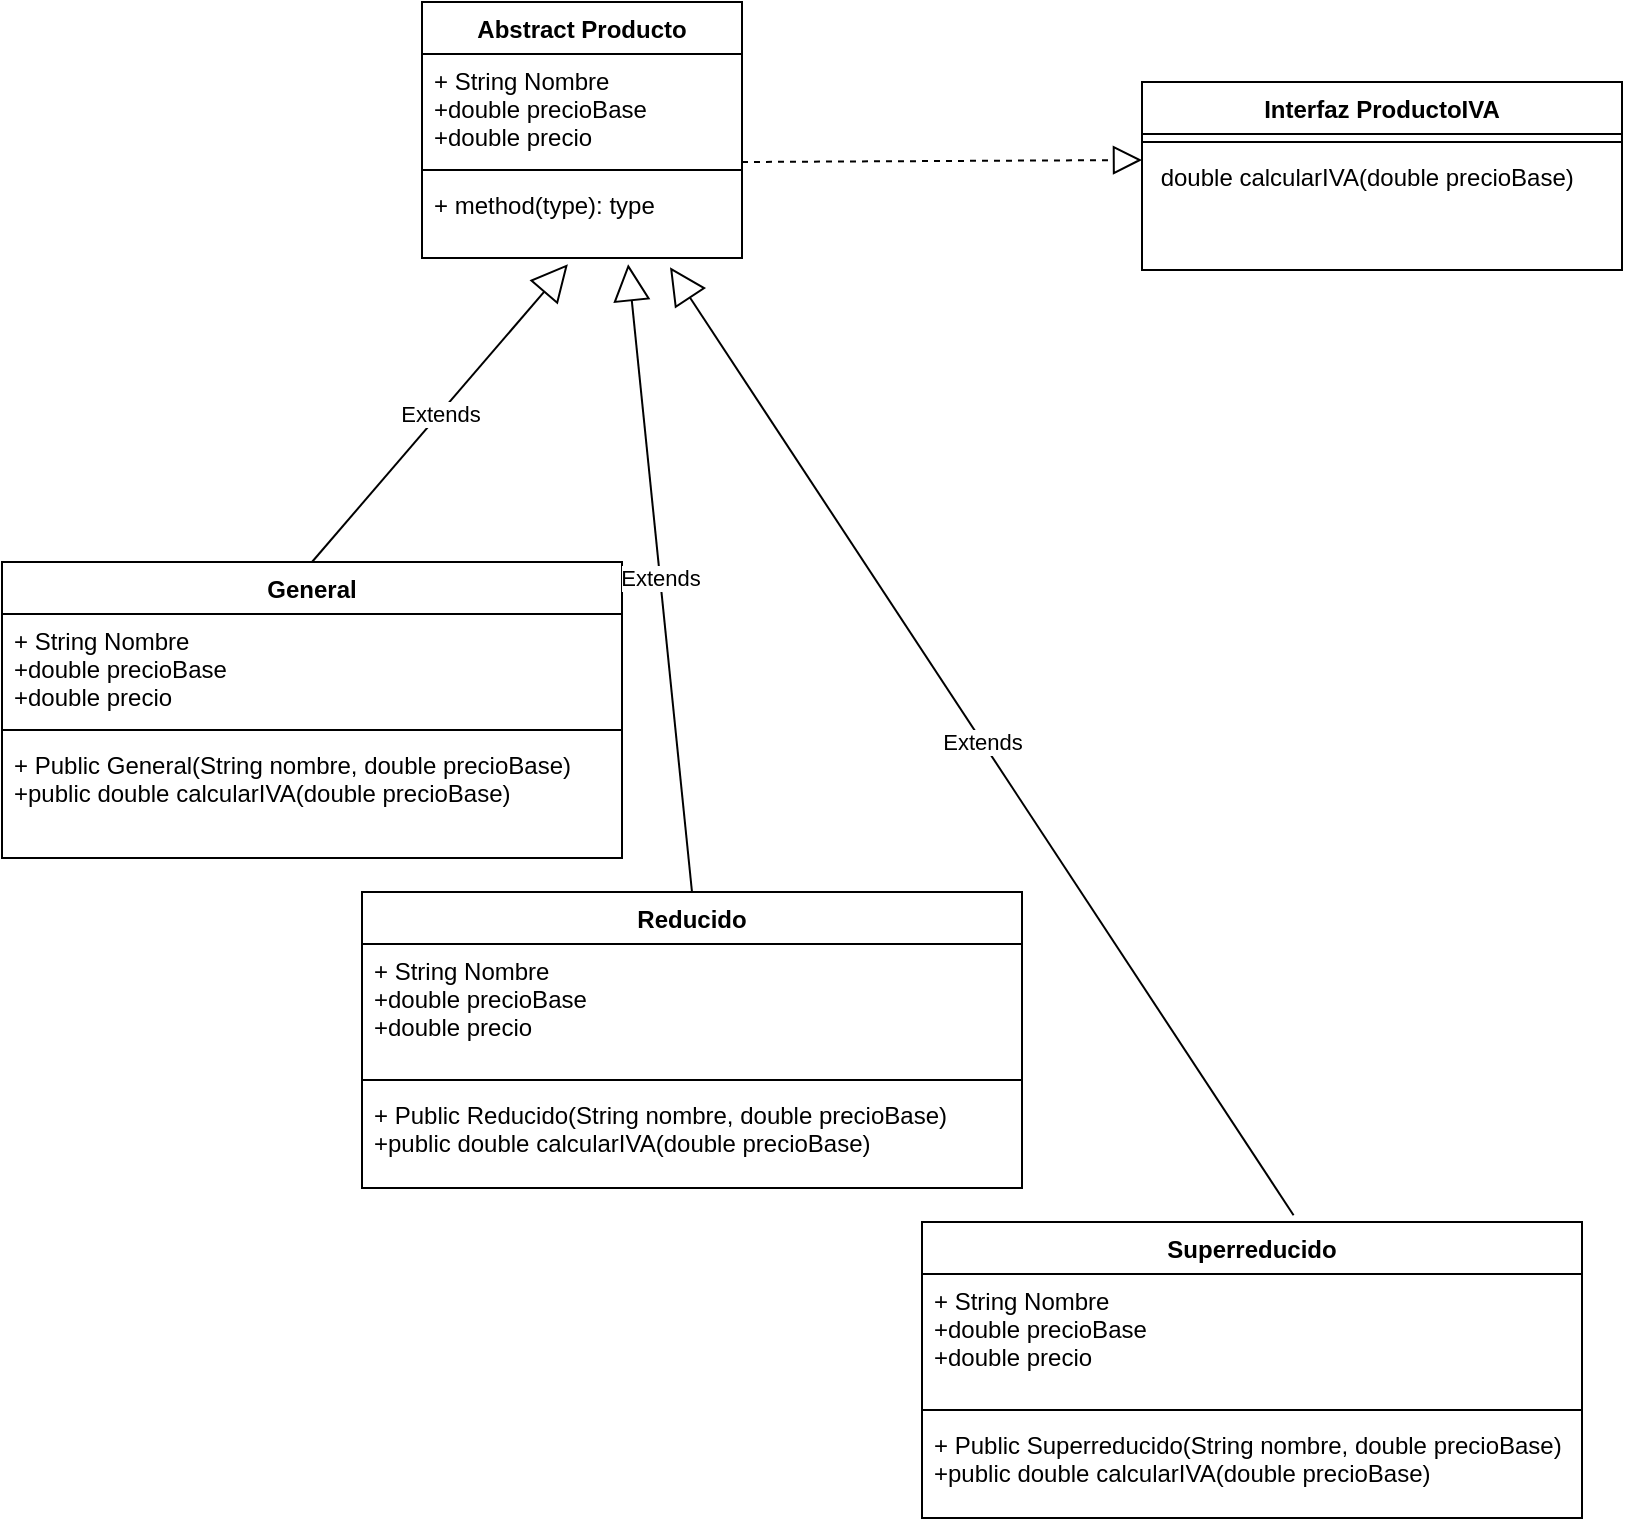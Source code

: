 <mxfile version="14.0.1" type="device"><diagram id="KlNPBhvTqEAfldxdK83H" name="Page-1"><mxGraphModel dx="1422" dy="794" grid="1" gridSize="10" guides="1" tooltips="1" connect="1" arrows="1" fold="1" page="1" pageScale="1" pageWidth="827" pageHeight="1169" math="0" shadow="0"><root><mxCell id="0"/><mxCell id="1" parent="0"/><mxCell id="Agsylt-x8pXeQ0U-25oT-1" value="Abstract Producto" style="swimlane;fontStyle=1;align=center;verticalAlign=top;childLayout=stackLayout;horizontal=1;startSize=26;horizontalStack=0;resizeParent=1;resizeParentMax=0;resizeLast=0;collapsible=1;marginBottom=0;" vertex="1" parent="1"><mxGeometry x="240" y="140" width="160" height="128" as="geometry"/></mxCell><mxCell id="Agsylt-x8pXeQ0U-25oT-2" value="+ String Nombre&#10;+double precioBase&#10;+double precio" style="text;strokeColor=none;fillColor=none;align=left;verticalAlign=top;spacingLeft=4;spacingRight=4;overflow=hidden;rotatable=0;points=[[0,0.5],[1,0.5]];portConstraint=eastwest;" vertex="1" parent="Agsylt-x8pXeQ0U-25oT-1"><mxGeometry y="26" width="160" height="54" as="geometry"/></mxCell><mxCell id="Agsylt-x8pXeQ0U-25oT-3" value="" style="line;strokeWidth=1;fillColor=none;align=left;verticalAlign=middle;spacingTop=-1;spacingLeft=3;spacingRight=3;rotatable=0;labelPosition=right;points=[];portConstraint=eastwest;" vertex="1" parent="Agsylt-x8pXeQ0U-25oT-1"><mxGeometry y="80" width="160" height="8" as="geometry"/></mxCell><mxCell id="Agsylt-x8pXeQ0U-25oT-4" value="+ method(type): type" style="text;strokeColor=none;fillColor=none;align=left;verticalAlign=top;spacingLeft=4;spacingRight=4;overflow=hidden;rotatable=0;points=[[0,0.5],[1,0.5]];portConstraint=eastwest;" vertex="1" parent="Agsylt-x8pXeQ0U-25oT-1"><mxGeometry y="88" width="160" height="40" as="geometry"/></mxCell><mxCell id="Agsylt-x8pXeQ0U-25oT-5" value="General" style="swimlane;fontStyle=1;align=center;verticalAlign=top;childLayout=stackLayout;horizontal=1;startSize=26;horizontalStack=0;resizeParent=1;resizeParentMax=0;resizeLast=0;collapsible=1;marginBottom=0;" vertex="1" parent="1"><mxGeometry x="30" y="420" width="310" height="148" as="geometry"/></mxCell><mxCell id="Agsylt-x8pXeQ0U-25oT-6" value="+ String Nombre&#10;+double precioBase&#10;+double precio" style="text;strokeColor=none;fillColor=none;align=left;verticalAlign=top;spacingLeft=4;spacingRight=4;overflow=hidden;rotatable=0;points=[[0,0.5],[1,0.5]];portConstraint=eastwest;" vertex="1" parent="Agsylt-x8pXeQ0U-25oT-5"><mxGeometry y="26" width="310" height="54" as="geometry"/></mxCell><mxCell id="Agsylt-x8pXeQ0U-25oT-7" value="" style="line;strokeWidth=1;fillColor=none;align=left;verticalAlign=middle;spacingTop=-1;spacingLeft=3;spacingRight=3;rotatable=0;labelPosition=right;points=[];portConstraint=eastwest;" vertex="1" parent="Agsylt-x8pXeQ0U-25oT-5"><mxGeometry y="80" width="310" height="8" as="geometry"/></mxCell><mxCell id="Agsylt-x8pXeQ0U-25oT-8" value="+ Public General(String nombre, double precioBase)&#10;+public double calcularIVA(double precioBase)" style="text;strokeColor=none;fillColor=none;align=left;verticalAlign=top;spacingLeft=4;spacingRight=4;overflow=hidden;rotatable=0;points=[[0,0.5],[1,0.5]];portConstraint=eastwest;" vertex="1" parent="Agsylt-x8pXeQ0U-25oT-5"><mxGeometry y="88" width="310" height="60" as="geometry"/></mxCell><mxCell id="Agsylt-x8pXeQ0U-25oT-9" value="Reducido" style="swimlane;fontStyle=1;align=center;verticalAlign=top;childLayout=stackLayout;horizontal=1;startSize=26;horizontalStack=0;resizeParent=1;resizeParentMax=0;resizeLast=0;collapsible=1;marginBottom=0;" vertex="1" parent="1"><mxGeometry x="210" y="585" width="330" height="148" as="geometry"/></mxCell><mxCell id="Agsylt-x8pXeQ0U-25oT-10" value="+ String Nombre&#10;+double precioBase&#10;+double precio" style="text;strokeColor=none;fillColor=none;align=left;verticalAlign=top;spacingLeft=4;spacingRight=4;overflow=hidden;rotatable=0;points=[[0,0.5],[1,0.5]];portConstraint=eastwest;" vertex="1" parent="Agsylt-x8pXeQ0U-25oT-9"><mxGeometry y="26" width="330" height="64" as="geometry"/></mxCell><mxCell id="Agsylt-x8pXeQ0U-25oT-11" value="" style="line;strokeWidth=1;fillColor=none;align=left;verticalAlign=middle;spacingTop=-1;spacingLeft=3;spacingRight=3;rotatable=0;labelPosition=right;points=[];portConstraint=eastwest;" vertex="1" parent="Agsylt-x8pXeQ0U-25oT-9"><mxGeometry y="90" width="330" height="8" as="geometry"/></mxCell><mxCell id="Agsylt-x8pXeQ0U-25oT-12" value="+ Public Reducido(String nombre, double precioBase)&#10;+public double calcularIVA(double precioBase)" style="text;strokeColor=none;fillColor=none;align=left;verticalAlign=top;spacingLeft=4;spacingRight=4;overflow=hidden;rotatable=0;points=[[0,0.5],[1,0.5]];portConstraint=eastwest;" vertex="1" parent="Agsylt-x8pXeQ0U-25oT-9"><mxGeometry y="98" width="330" height="50" as="geometry"/></mxCell><mxCell id="Agsylt-x8pXeQ0U-25oT-13" value="Superreducido" style="swimlane;fontStyle=1;align=center;verticalAlign=top;childLayout=stackLayout;horizontal=1;startSize=26;horizontalStack=0;resizeParent=1;resizeParentMax=0;resizeLast=0;collapsible=1;marginBottom=0;" vertex="1" parent="1"><mxGeometry x="490" y="750" width="330" height="148" as="geometry"/></mxCell><mxCell id="Agsylt-x8pXeQ0U-25oT-14" value="+ String Nombre&#10;+double precioBase&#10;+double precio" style="text;strokeColor=none;fillColor=none;align=left;verticalAlign=top;spacingLeft=4;spacingRight=4;overflow=hidden;rotatable=0;points=[[0,0.5],[1,0.5]];portConstraint=eastwest;" vertex="1" parent="Agsylt-x8pXeQ0U-25oT-13"><mxGeometry y="26" width="330" height="64" as="geometry"/></mxCell><mxCell id="Agsylt-x8pXeQ0U-25oT-15" value="" style="line;strokeWidth=1;fillColor=none;align=left;verticalAlign=middle;spacingTop=-1;spacingLeft=3;spacingRight=3;rotatable=0;labelPosition=right;points=[];portConstraint=eastwest;" vertex="1" parent="Agsylt-x8pXeQ0U-25oT-13"><mxGeometry y="90" width="330" height="8" as="geometry"/></mxCell><mxCell id="Agsylt-x8pXeQ0U-25oT-16" value="+ Public Superreducido(String nombre, double precioBase)&#10;+public double calcularIVA(double precioBase)" style="text;strokeColor=none;fillColor=none;align=left;verticalAlign=top;spacingLeft=4;spacingRight=4;overflow=hidden;rotatable=0;points=[[0,0.5],[1,0.5]];portConstraint=eastwest;" vertex="1" parent="Agsylt-x8pXeQ0U-25oT-13"><mxGeometry y="98" width="330" height="50" as="geometry"/></mxCell><mxCell id="Agsylt-x8pXeQ0U-25oT-17" value="Interfaz ProductoIVA" style="swimlane;fontStyle=1;align=center;verticalAlign=top;childLayout=stackLayout;horizontal=1;startSize=26;horizontalStack=0;resizeParent=1;resizeParentMax=0;resizeLast=0;collapsible=1;marginBottom=0;" vertex="1" parent="1"><mxGeometry x="600" y="180" width="240" height="94" as="geometry"/></mxCell><mxCell id="Agsylt-x8pXeQ0U-25oT-19" value="" style="line;strokeWidth=1;fillColor=none;align=left;verticalAlign=middle;spacingTop=-1;spacingLeft=3;spacingRight=3;rotatable=0;labelPosition=right;points=[];portConstraint=eastwest;" vertex="1" parent="Agsylt-x8pXeQ0U-25oT-17"><mxGeometry y="26" width="240" height="8" as="geometry"/></mxCell><mxCell id="Agsylt-x8pXeQ0U-25oT-20" value=" double calcularIVA(double precioBase)" style="text;strokeColor=none;fillColor=none;align=left;verticalAlign=top;spacingLeft=4;spacingRight=4;overflow=hidden;rotatable=0;points=[[0,0.5],[1,0.5]];portConstraint=eastwest;" vertex="1" parent="Agsylt-x8pXeQ0U-25oT-17"><mxGeometry y="34" width="240" height="60" as="geometry"/></mxCell><mxCell id="Agsylt-x8pXeQ0U-25oT-21" value="" style="endArrow=block;dashed=1;endFill=0;endSize=12;html=1;entryX=0;entryY=0.5;entryDx=0;entryDy=0;" edge="1" parent="1"><mxGeometry width="160" relative="1" as="geometry"><mxPoint x="400" y="220" as="sourcePoint"/><mxPoint x="600" y="219" as="targetPoint"/></mxGeometry></mxCell><mxCell id="Agsylt-x8pXeQ0U-25oT-22" value="Extends" style="endArrow=block;endSize=16;endFill=0;html=1;entryX=0.456;entryY=1.077;entryDx=0;entryDy=0;entryPerimeter=0;exitX=0.5;exitY=0;exitDx=0;exitDy=0;" edge="1" parent="1" source="Agsylt-x8pXeQ0U-25oT-5" target="Agsylt-x8pXeQ0U-25oT-4"><mxGeometry width="160" relative="1" as="geometry"><mxPoint x="120" y="410" as="sourcePoint"/><mxPoint x="270" y="419" as="targetPoint"/></mxGeometry></mxCell><mxCell id="Agsylt-x8pXeQ0U-25oT-23" value="Extends" style="endArrow=block;endSize=16;endFill=0;html=1;entryX=0.775;entryY=1.115;entryDx=0;entryDy=0;entryPerimeter=0;exitX=0.563;exitY=-0.023;exitDx=0;exitDy=0;exitPerimeter=0;" edge="1" parent="1" source="Agsylt-x8pXeQ0U-25oT-13" target="Agsylt-x8pXeQ0U-25oT-4"><mxGeometry width="160" relative="1" as="geometry"><mxPoint x="370" y="418" as="sourcePoint"/><mxPoint x="562.96" y="266.002" as="targetPoint"/></mxGeometry></mxCell><mxCell id="Agsylt-x8pXeQ0U-25oT-24" value="Extends" style="endArrow=block;endSize=16;endFill=0;html=1;entryX=0.644;entryY=1.077;entryDx=0;entryDy=0;entryPerimeter=0;exitX=0.5;exitY=0;exitDx=0;exitDy=0;" edge="1" parent="1" source="Agsylt-x8pXeQ0U-25oT-9" target="Agsylt-x8pXeQ0U-25oT-4"><mxGeometry width="160" relative="1" as="geometry"><mxPoint x="330" y="418" as="sourcePoint"/><mxPoint x="522.96" y="266.002" as="targetPoint"/></mxGeometry></mxCell></root></mxGraphModel></diagram></mxfile>
